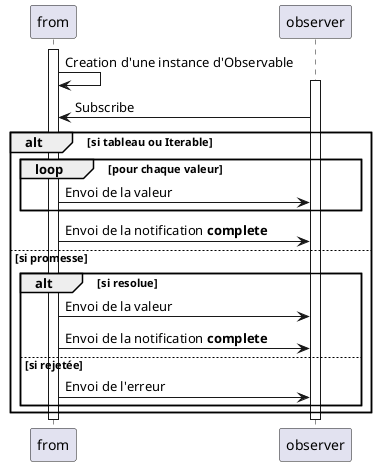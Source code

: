 @startuml
activate from
from -> from : Creation d'une instance d'Observable
activate observer
observer -> from : Subscribe
alt si tableau ou Iterable
  loop pour chaque valeur
    from -> observer : Envoi de la valeur
  end
  from -> observer : Envoi de la notification **complete**
else si promesse
  alt si resolue
    from -> observer : Envoi de la valeur
    from -> observer : Envoi de la notification **complete**
  else si rejetée
    from -> observer : Envoi de l'erreur
  end
end
deactivate from
deactivate observer
@enduml
